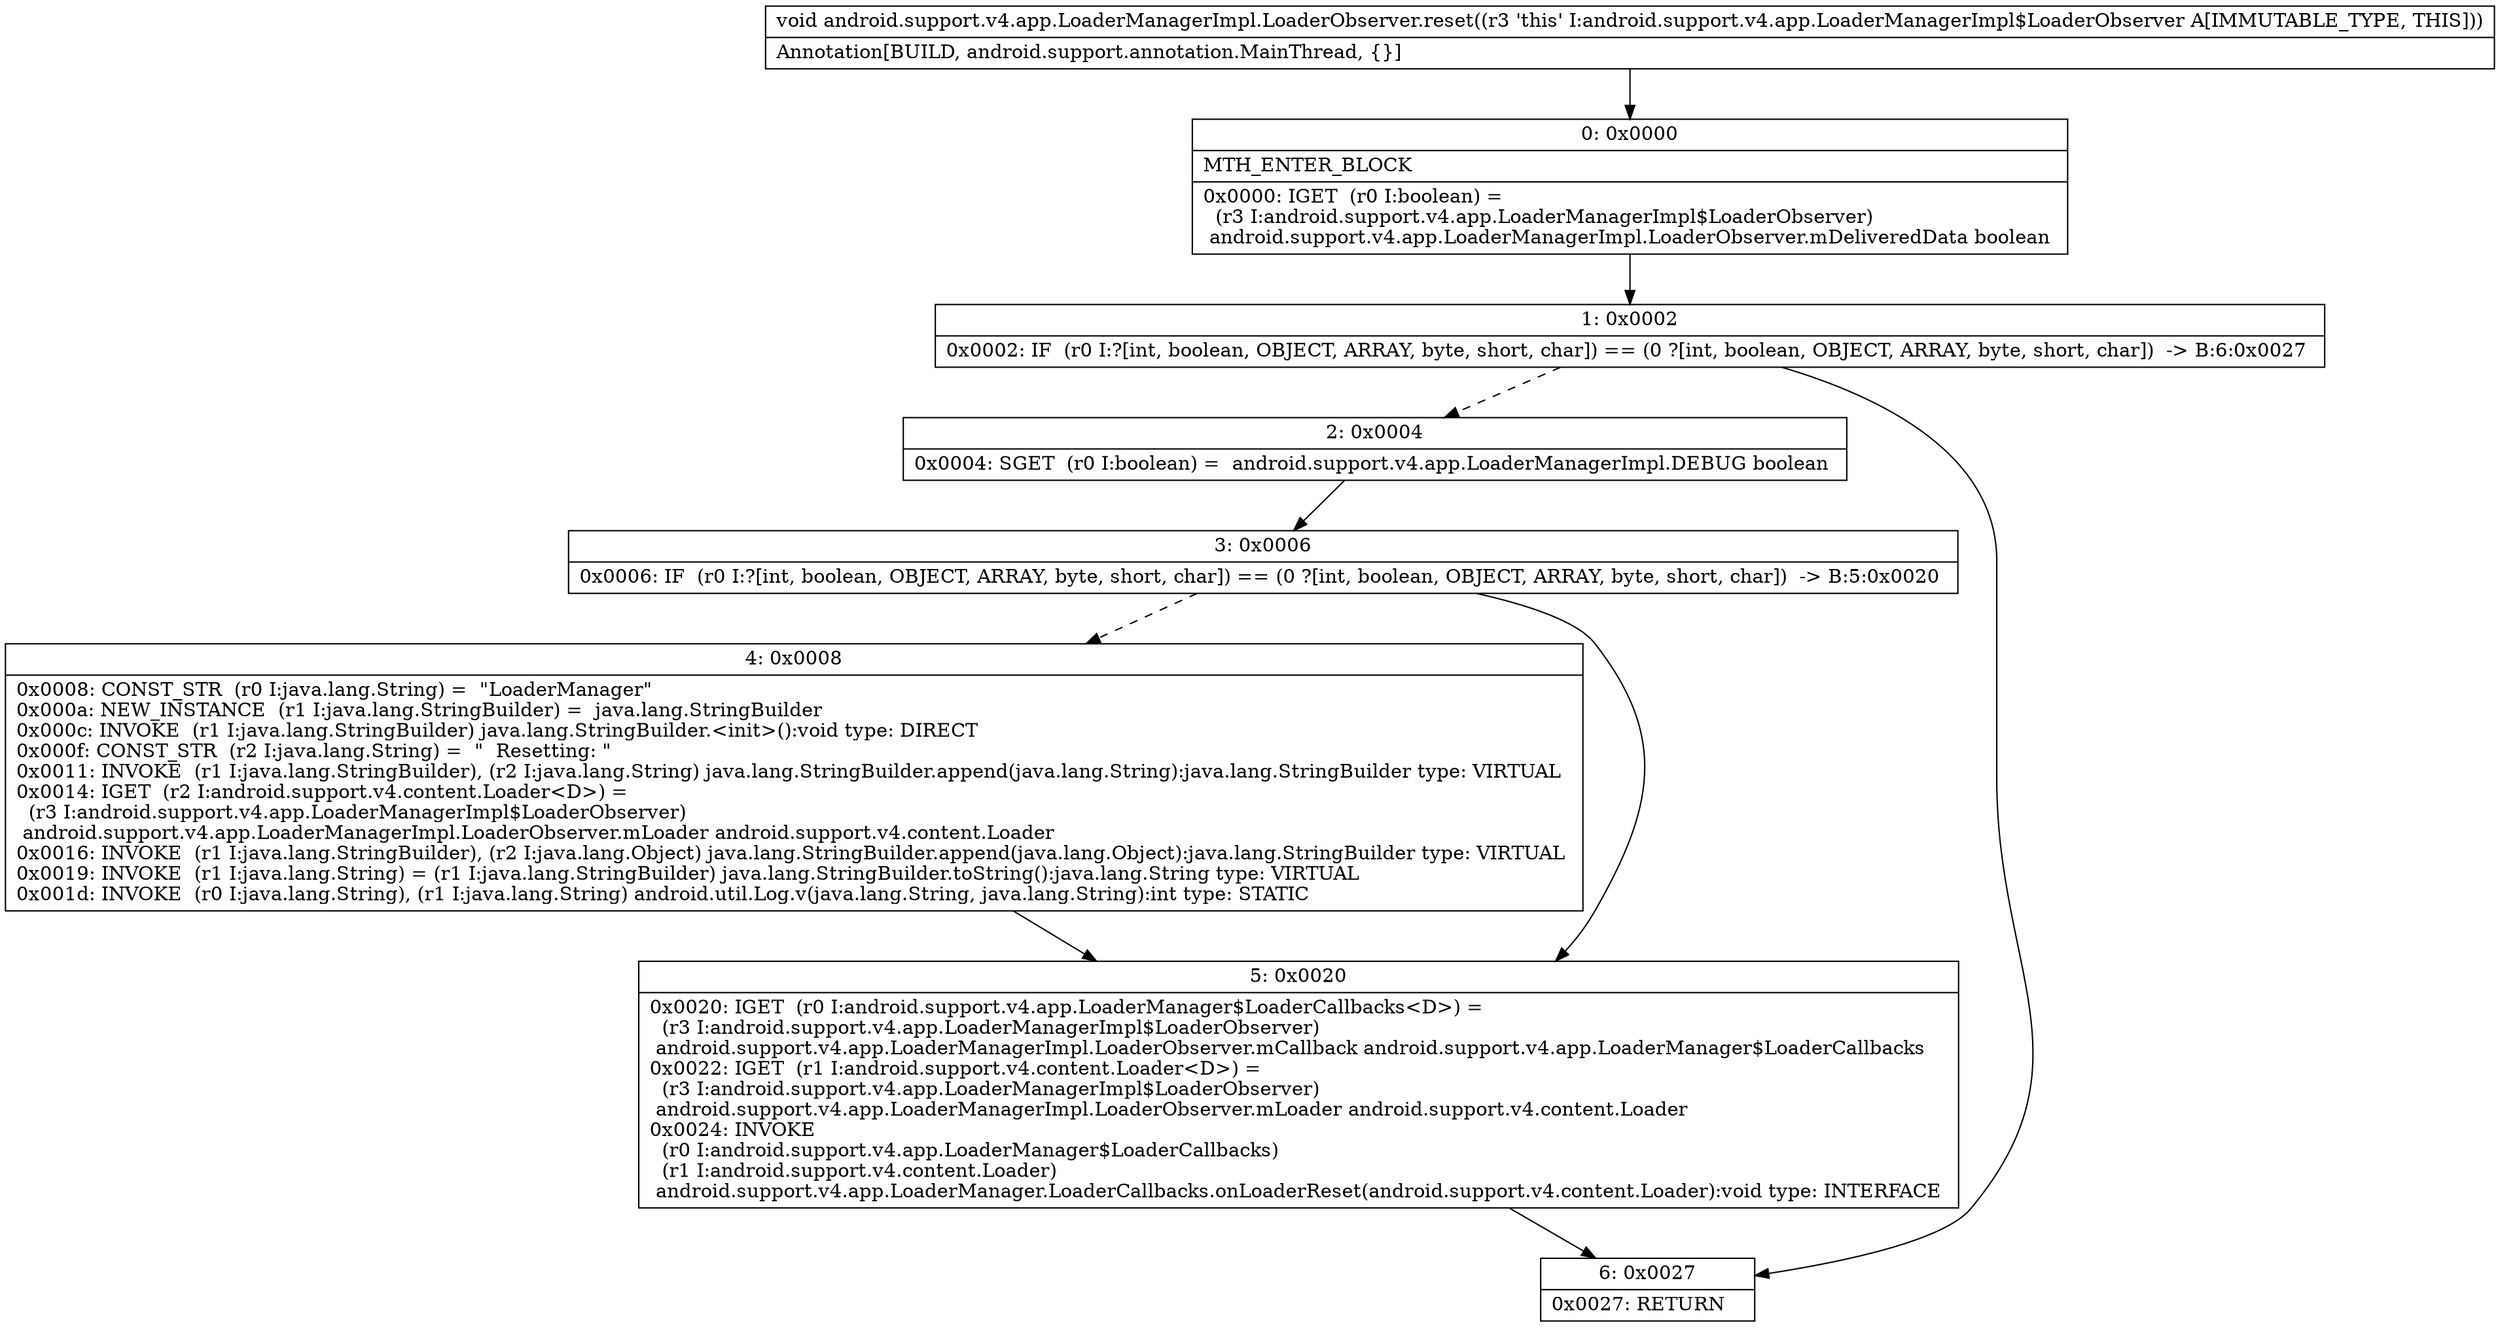 digraph "CFG forandroid.support.v4.app.LoaderManagerImpl.LoaderObserver.reset()V" {
Node_0 [shape=record,label="{0\:\ 0x0000|MTH_ENTER_BLOCK\l|0x0000: IGET  (r0 I:boolean) = \l  (r3 I:android.support.v4.app.LoaderManagerImpl$LoaderObserver)\l android.support.v4.app.LoaderManagerImpl.LoaderObserver.mDeliveredData boolean \l}"];
Node_1 [shape=record,label="{1\:\ 0x0002|0x0002: IF  (r0 I:?[int, boolean, OBJECT, ARRAY, byte, short, char]) == (0 ?[int, boolean, OBJECT, ARRAY, byte, short, char])  \-\> B:6:0x0027 \l}"];
Node_2 [shape=record,label="{2\:\ 0x0004|0x0004: SGET  (r0 I:boolean) =  android.support.v4.app.LoaderManagerImpl.DEBUG boolean \l}"];
Node_3 [shape=record,label="{3\:\ 0x0006|0x0006: IF  (r0 I:?[int, boolean, OBJECT, ARRAY, byte, short, char]) == (0 ?[int, boolean, OBJECT, ARRAY, byte, short, char])  \-\> B:5:0x0020 \l}"];
Node_4 [shape=record,label="{4\:\ 0x0008|0x0008: CONST_STR  (r0 I:java.lang.String) =  \"LoaderManager\" \l0x000a: NEW_INSTANCE  (r1 I:java.lang.StringBuilder) =  java.lang.StringBuilder \l0x000c: INVOKE  (r1 I:java.lang.StringBuilder) java.lang.StringBuilder.\<init\>():void type: DIRECT \l0x000f: CONST_STR  (r2 I:java.lang.String) =  \"  Resetting: \" \l0x0011: INVOKE  (r1 I:java.lang.StringBuilder), (r2 I:java.lang.String) java.lang.StringBuilder.append(java.lang.String):java.lang.StringBuilder type: VIRTUAL \l0x0014: IGET  (r2 I:android.support.v4.content.Loader\<D\>) = \l  (r3 I:android.support.v4.app.LoaderManagerImpl$LoaderObserver)\l android.support.v4.app.LoaderManagerImpl.LoaderObserver.mLoader android.support.v4.content.Loader \l0x0016: INVOKE  (r1 I:java.lang.StringBuilder), (r2 I:java.lang.Object) java.lang.StringBuilder.append(java.lang.Object):java.lang.StringBuilder type: VIRTUAL \l0x0019: INVOKE  (r1 I:java.lang.String) = (r1 I:java.lang.StringBuilder) java.lang.StringBuilder.toString():java.lang.String type: VIRTUAL \l0x001d: INVOKE  (r0 I:java.lang.String), (r1 I:java.lang.String) android.util.Log.v(java.lang.String, java.lang.String):int type: STATIC \l}"];
Node_5 [shape=record,label="{5\:\ 0x0020|0x0020: IGET  (r0 I:android.support.v4.app.LoaderManager$LoaderCallbacks\<D\>) = \l  (r3 I:android.support.v4.app.LoaderManagerImpl$LoaderObserver)\l android.support.v4.app.LoaderManagerImpl.LoaderObserver.mCallback android.support.v4.app.LoaderManager$LoaderCallbacks \l0x0022: IGET  (r1 I:android.support.v4.content.Loader\<D\>) = \l  (r3 I:android.support.v4.app.LoaderManagerImpl$LoaderObserver)\l android.support.v4.app.LoaderManagerImpl.LoaderObserver.mLoader android.support.v4.content.Loader \l0x0024: INVOKE  \l  (r0 I:android.support.v4.app.LoaderManager$LoaderCallbacks)\l  (r1 I:android.support.v4.content.Loader)\l android.support.v4.app.LoaderManager.LoaderCallbacks.onLoaderReset(android.support.v4.content.Loader):void type: INTERFACE \l}"];
Node_6 [shape=record,label="{6\:\ 0x0027|0x0027: RETURN   \l}"];
MethodNode[shape=record,label="{void android.support.v4.app.LoaderManagerImpl.LoaderObserver.reset((r3 'this' I:android.support.v4.app.LoaderManagerImpl$LoaderObserver A[IMMUTABLE_TYPE, THIS]))  | Annotation[BUILD, android.support.annotation.MainThread, \{\}]\l}"];
MethodNode -> Node_0;
Node_0 -> Node_1;
Node_1 -> Node_2[style=dashed];
Node_1 -> Node_6;
Node_2 -> Node_3;
Node_3 -> Node_4[style=dashed];
Node_3 -> Node_5;
Node_4 -> Node_5;
Node_5 -> Node_6;
}

